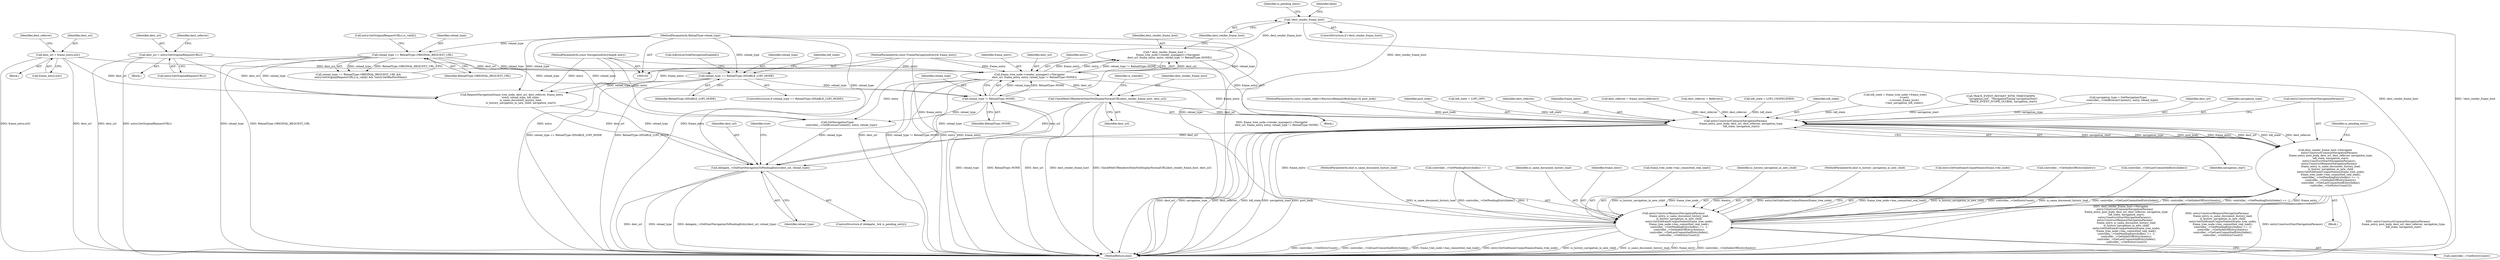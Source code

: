 digraph "0_Chrome_e4ebe078840e65d673722e94f8251b334030b5e8@pointer" {
"1000272" [label="(Call,CheckWebUIRendererDoesNotDisplayNormalURL(dest_render_frame_host, dest_url))"];
"1000262" [label="(Call,!dest_render_frame_host)"];
"1000252" [label="(Call,* dest_render_frame_host =\n        frame_tree_node->render_manager()->Navigate(\n            dest_url, frame_entry, entry, reload_type != ReloadType::NONE))"];
"1000254" [label="(Call,frame_tree_node->render_manager()->Navigate(\n            dest_url, frame_entry, entry, reload_type != ReloadType::NONE))"];
"1000116" [label="(Call,dest_url = frame_entry.url())"];
"1000133" [label="(Call,dest_url = entry.GetOriginalRequestURL())"];
"1000104" [label="(MethodParameterIn,const FrameNavigationEntry& frame_entry)"];
"1000105" [label="(MethodParameterIn,const NavigationEntryImpl& entry)"];
"1000258" [label="(Call,reload_type != ReloadType::NONE)"];
"1000125" [label="(Call,reload_type == ReloadType::ORIGINAL_REQUEST_URL)"];
"1000106" [label="(MethodParameterIn,ReloadType reload_type)"];
"1000213" [label="(Call,reload_type == ReloadType::DISABLE_LOFI_MODE)"];
"1000322" [label="(Call,entry.ConstructCommonNavigationParams(\n              frame_entry, post_body, dest_url, dest_referrer, navigation_type,\n              lofi_state, navigation_start))"];
"1000321" [label="(Call,dest_render_frame_host->Navigate(\n          entry.ConstructCommonNavigationParams(\n              frame_entry, post_body, dest_url, dest_referrer, navigation_type,\n              lofi_state, navigation_start),\n          entry.ConstructStartNavigationParams(),\n          entry.ConstructRequestNavigationParams(\n              frame_entry, is_same_document_history_load,\n              is_history_navigation_in_new_child,\n              entry.GetSubframeUniqueNames(frame_tree_node),\n              frame_tree_node->has_committed_real_load(),\n              controller_->GetPendingEntryIndex() == -1,\n              controller_->GetIndexOfEntry(&entry),\n              controller_->GetLastCommittedEntryIndex(),\n              controller_->GetEntryCount())))"];
"1000331" [label="(Call,entry.ConstructRequestNavigationParams(\n              frame_entry, is_same_document_history_load,\n              is_history_navigation_in_new_child,\n              entry.GetSubframeUniqueNames(frame_tree_node),\n              frame_tree_node->has_committed_real_load(),\n              controller_->GetPendingEntryIndex() == -1,\n              controller_->GetIndexOfEntry(&entry),\n              controller_->GetLastCommittedEntryIndex(),\n              controller_->GetEntryCount()))"];
"1000368" [label="(Call,delegate_->DidStartNavigationToPendingEntry(dest_url, reload_type))"];
"1000217" [label="(Call,lofi_state = LOFI_OFF)"];
"1000111" [label="(Block,)"];
"1000132" [label="(Block,)"];
"1000329" [label="(Identifier,navigation_start)"];
"1000107" [label="(MethodParameterIn,bool is_same_document_history_load)"];
"1000370" [label="(Identifier,reload_type)"];
"1000118" [label="(Call,frame_entry.url())"];
"1000127" [label="(Identifier,ReloadType::ORIGINAL_REQUEST_URL)"];
"1000226" [label="(Call,RequestNavigation(frame_tree_node, dest_url, dest_referrer, frame_entry,\n                      entry, reload_type, lofi_state,\n                      is_same_document_history_load,\n                      is_history_navigation_in_new_child, navigation_start))"];
"1000326" [label="(Identifier,dest_referrer)"];
"1000323" [label="(Identifier,frame_entry)"];
"1000330" [label="(Call,entry.ConstructStartNavigationParams())"];
"1000121" [label="(Identifier,dest_referrer)"];
"1000373" [label="(MethodReturn,bool)"];
"1000124" [label="(Call,reload_type == ReloadType::ORIGINAL_REQUEST_URL &&\n      entry.GetOriginalRequestURL().is_valid() && !entry.GetHasPostData())"];
"1000133" [label="(Call,dest_url = entry.GetOriginalRequestURL())"];
"1000129" [label="(Call,entry.GetOriginalRequestURL().is_valid())"];
"1000274" [label="(Identifier,dest_url)"];
"1000135" [label="(Call,entry.GetOriginalRequestURL())"];
"1000126" [label="(Identifier,reload_type)"];
"1000120" [label="(Call,dest_referrer = frame_entry.referrer())"];
"1000261" [label="(ControlStructure,if (!dest_render_frame_host))"];
"1000277" [label="(Identifier,is_transfer)"];
"1000338" [label="(Call,controller_->GetPendingEntryIndex() == -1)"];
"1000369" [label="(Identifier,dest_url)"];
"1000213" [label="(Call,reload_type == ReloadType::DISABLE_LOFI_MODE)"];
"1000333" [label="(Identifier,is_same_document_history_load)"];
"1000136" [label="(Call,dest_referrer = Referrer())"];
"1000260" [label="(Identifier,ReloadType::NONE)"];
"1000332" [label="(Identifier,frame_entry)"];
"1000201" [label="(Call,lofi_state = LOFI_UNSPECIFIED)"];
"1000331" [label="(Call,entry.ConstructRequestNavigationParams(\n              frame_entry, is_same_document_history_load,\n              is_history_navigation_in_new_child,\n              entry.GetSubframeUniqueNames(frame_tree_node),\n              frame_tree_node->has_committed_real_load(),\n              controller_->GetPendingEntryIndex() == -1,\n              controller_->GetIndexOfEntry(&entry),\n              controller_->GetLastCommittedEntryIndex(),\n              controller_->GetEntryCount()))"];
"1000214" [label="(Identifier,reload_type)"];
"1000256" [label="(Identifier,frame_entry)"];
"1000258" [label="(Call,reload_type != ReloadType::NONE)"];
"1000259" [label="(Identifier,reload_type)"];
"1000125" [label="(Call,reload_type == ReloadType::ORIGINAL_REQUEST_URL)"];
"1000328" [label="(Identifier,lofi_state)"];
"1000273" [label="(Identifier,dest_render_frame_host)"];
"1000337" [label="(Call,frame_tree_node->has_committed_real_load())"];
"1000254" [label="(Call,frame_tree_node->render_manager()->Navigate(\n            dest_url, frame_entry, entry, reload_type != ReloadType::NONE))"];
"1000106" [label="(MethodParameterIn,ReloadType reload_type)"];
"1000215" [label="(Identifier,ReloadType::DISABLE_LOFI_MODE)"];
"1000255" [label="(Identifier,dest_url)"];
"1000218" [label="(Identifier,lofi_state)"];
"1000212" [label="(ControlStructure,if (reload_type == ReloadType::DISABLE_LOFI_MODE))"];
"1000250" [label="(Block,)"];
"1000310" [label="(Block,)"];
"1000321" [label="(Call,dest_render_frame_host->Navigate(\n          entry.ConstructCommonNavigationParams(\n              frame_entry, post_body, dest_url, dest_referrer, navigation_type,\n              lofi_state, navigation_start),\n          entry.ConstructStartNavigationParams(),\n          entry.ConstructRequestNavigationParams(\n              frame_entry, is_same_document_history_load,\n              is_history_navigation_in_new_child,\n              entry.GetSubframeUniqueNames(frame_tree_node),\n              frame_tree_node->has_committed_real_load(),\n              controller_->GetPendingEntryIndex() == -1,\n              controller_->GetIndexOfEntry(&entry),\n              controller_->GetLastCommittedEntryIndex(),\n              controller_->GetEntryCount())))"];
"1000208" [label="(Call,lofi_state = frame_tree_node->frame_tree()\n                     ->root()\n                     ->current_frame_host()\n                     ->last_navigation_lofi_state())"];
"1000104" [label="(MethodParameterIn,const FrameNavigationEntry& frame_entry)"];
"1000322" [label="(Call,entry.ConstructCommonNavigationParams(\n              frame_entry, post_body, dest_url, dest_referrer, navigation_type,\n              lofi_state, navigation_start))"];
"1000195" [label="(Call,TRACE_EVENT_INSTANT_WITH_TIMESTAMP0(\n      \"navigation,rail\", \"NavigationTiming navigationStart\",\n      TRACE_EVENT_SCOPE_GLOBAL, navigation_start))"];
"1000348" [label="(Identifier,is_pending_entry)"];
"1000334" [label="(Identifier,is_history_navigation_in_new_child)"];
"1000253" [label="(Identifier,dest_render_frame_host)"];
"1000137" [label="(Identifier,dest_referrer)"];
"1000105" [label="(MethodParameterIn,const NavigationEntryImpl& entry)"];
"1000317" [label="(Call,GetNavigationType(\n          controller_->GetBrowserContext(), entry, reload_type))"];
"1000108" [label="(MethodParameterIn,bool is_history_navigation_in_new_child)"];
"1000335" [label="(Call,entry.GetSubframeUniqueNames(frame_tree_node))"];
"1000117" [label="(Identifier,dest_url)"];
"1000364" [label="(ControlStructure,if (delegate_ && is_pending_entry))"];
"1000221" [label="(Call,IsBrowserSideNavigationEnabled())"];
"1000315" [label="(Call,navigation_type = GetNavigationType(\n          controller_->GetBrowserContext(), entry, reload_type))"];
"1000262" [label="(Call,!dest_render_frame_host)"];
"1000325" [label="(Identifier,dest_url)"];
"1000327" [label="(Identifier,navigation_type)"];
"1000257" [label="(Identifier,entry)"];
"1000134" [label="(Identifier,dest_url)"];
"1000342" [label="(Call,controller_->GetIndexOfEntry(&entry))"];
"1000267" [label="(Identifier,is_pending_entry)"];
"1000110" [label="(MethodParameterIn,const scoped_refptr<ResourceRequestBodyImpl>& post_body)"];
"1000345" [label="(Call,controller_->GetLastCommittedEntryIndex())"];
"1000368" [label="(Call,delegate_->DidStartNavigationToPendingEntry(dest_url, reload_type))"];
"1000252" [label="(Call,* dest_render_frame_host =\n        frame_tree_node->render_manager()->Navigate(\n            dest_url, frame_entry, entry, reload_type != ReloadType::NONE))"];
"1000346" [label="(Call,controller_->GetEntryCount())"];
"1000372" [label="(Identifier,true)"];
"1000265" [label="(Identifier,false)"];
"1000324" [label="(Identifier,post_body)"];
"1000116" [label="(Call,dest_url = frame_entry.url())"];
"1000263" [label="(Identifier,dest_render_frame_host)"];
"1000272" [label="(Call,CheckWebUIRendererDoesNotDisplayNormalURL(dest_render_frame_host, dest_url))"];
"1000272" -> "1000250"  [label="AST: "];
"1000272" -> "1000274"  [label="CFG: "];
"1000273" -> "1000272"  [label="AST: "];
"1000274" -> "1000272"  [label="AST: "];
"1000277" -> "1000272"  [label="CFG: "];
"1000272" -> "1000373"  [label="DDG: dest_url"];
"1000272" -> "1000373"  [label="DDG: dest_render_frame_host"];
"1000272" -> "1000373"  [label="DDG: CheckWebUIRendererDoesNotDisplayNormalURL(dest_render_frame_host, dest_url)"];
"1000262" -> "1000272"  [label="DDG: dest_render_frame_host"];
"1000254" -> "1000272"  [label="DDG: dest_url"];
"1000272" -> "1000322"  [label="DDG: dest_url"];
"1000272" -> "1000368"  [label="DDG: dest_url"];
"1000262" -> "1000261"  [label="AST: "];
"1000262" -> "1000263"  [label="CFG: "];
"1000263" -> "1000262"  [label="AST: "];
"1000265" -> "1000262"  [label="CFG: "];
"1000267" -> "1000262"  [label="CFG: "];
"1000262" -> "1000373"  [label="DDG: dest_render_frame_host"];
"1000262" -> "1000373"  [label="DDG: !dest_render_frame_host"];
"1000252" -> "1000262"  [label="DDG: dest_render_frame_host"];
"1000252" -> "1000250"  [label="AST: "];
"1000252" -> "1000254"  [label="CFG: "];
"1000253" -> "1000252"  [label="AST: "];
"1000254" -> "1000252"  [label="AST: "];
"1000263" -> "1000252"  [label="CFG: "];
"1000252" -> "1000373"  [label="DDG: frame_tree_node->render_manager()->Navigate(\n            dest_url, frame_entry, entry, reload_type != ReloadType::NONE)"];
"1000254" -> "1000252"  [label="DDG: dest_url"];
"1000254" -> "1000252"  [label="DDG: frame_entry"];
"1000254" -> "1000252"  [label="DDG: entry"];
"1000254" -> "1000252"  [label="DDG: reload_type != ReloadType::NONE"];
"1000254" -> "1000258"  [label="CFG: "];
"1000255" -> "1000254"  [label="AST: "];
"1000256" -> "1000254"  [label="AST: "];
"1000257" -> "1000254"  [label="AST: "];
"1000258" -> "1000254"  [label="AST: "];
"1000254" -> "1000373"  [label="DDG: dest_url"];
"1000254" -> "1000373"  [label="DDG: reload_type != ReloadType::NONE"];
"1000254" -> "1000373"  [label="DDG: entry"];
"1000254" -> "1000373"  [label="DDG: frame_entry"];
"1000116" -> "1000254"  [label="DDG: dest_url"];
"1000133" -> "1000254"  [label="DDG: dest_url"];
"1000104" -> "1000254"  [label="DDG: frame_entry"];
"1000105" -> "1000254"  [label="DDG: entry"];
"1000258" -> "1000254"  [label="DDG: reload_type"];
"1000258" -> "1000254"  [label="DDG: ReloadType::NONE"];
"1000254" -> "1000317"  [label="DDG: entry"];
"1000254" -> "1000322"  [label="DDG: frame_entry"];
"1000116" -> "1000111"  [label="AST: "];
"1000116" -> "1000118"  [label="CFG: "];
"1000117" -> "1000116"  [label="AST: "];
"1000118" -> "1000116"  [label="AST: "];
"1000121" -> "1000116"  [label="CFG: "];
"1000116" -> "1000373"  [label="DDG: dest_url"];
"1000116" -> "1000373"  [label="DDG: frame_entry.url()"];
"1000116" -> "1000226"  [label="DDG: dest_url"];
"1000133" -> "1000132"  [label="AST: "];
"1000133" -> "1000135"  [label="CFG: "];
"1000134" -> "1000133"  [label="AST: "];
"1000135" -> "1000133"  [label="AST: "];
"1000137" -> "1000133"  [label="CFG: "];
"1000133" -> "1000373"  [label="DDG: dest_url"];
"1000133" -> "1000373"  [label="DDG: entry.GetOriginalRequestURL()"];
"1000133" -> "1000226"  [label="DDG: dest_url"];
"1000104" -> "1000102"  [label="AST: "];
"1000104" -> "1000373"  [label="DDG: frame_entry"];
"1000104" -> "1000226"  [label="DDG: frame_entry"];
"1000104" -> "1000322"  [label="DDG: frame_entry"];
"1000104" -> "1000331"  [label="DDG: frame_entry"];
"1000105" -> "1000102"  [label="AST: "];
"1000105" -> "1000373"  [label="DDG: entry"];
"1000105" -> "1000226"  [label="DDG: entry"];
"1000105" -> "1000317"  [label="DDG: entry"];
"1000258" -> "1000260"  [label="CFG: "];
"1000259" -> "1000258"  [label="AST: "];
"1000260" -> "1000258"  [label="AST: "];
"1000258" -> "1000373"  [label="DDG: reload_type"];
"1000258" -> "1000373"  [label="DDG: ReloadType::NONE"];
"1000125" -> "1000258"  [label="DDG: reload_type"];
"1000213" -> "1000258"  [label="DDG: reload_type"];
"1000106" -> "1000258"  [label="DDG: reload_type"];
"1000258" -> "1000317"  [label="DDG: reload_type"];
"1000258" -> "1000368"  [label="DDG: reload_type"];
"1000125" -> "1000124"  [label="AST: "];
"1000125" -> "1000127"  [label="CFG: "];
"1000126" -> "1000125"  [label="AST: "];
"1000127" -> "1000125"  [label="AST: "];
"1000129" -> "1000125"  [label="CFG: "];
"1000124" -> "1000125"  [label="CFG: "];
"1000125" -> "1000373"  [label="DDG: reload_type"];
"1000125" -> "1000373"  [label="DDG: ReloadType::ORIGINAL_REQUEST_URL"];
"1000125" -> "1000124"  [label="DDG: reload_type"];
"1000125" -> "1000124"  [label="DDG: ReloadType::ORIGINAL_REQUEST_URL"];
"1000106" -> "1000125"  [label="DDG: reload_type"];
"1000125" -> "1000213"  [label="DDG: reload_type"];
"1000125" -> "1000226"  [label="DDG: reload_type"];
"1000106" -> "1000102"  [label="AST: "];
"1000106" -> "1000373"  [label="DDG: reload_type"];
"1000106" -> "1000213"  [label="DDG: reload_type"];
"1000106" -> "1000226"  [label="DDG: reload_type"];
"1000106" -> "1000317"  [label="DDG: reload_type"];
"1000106" -> "1000368"  [label="DDG: reload_type"];
"1000213" -> "1000212"  [label="AST: "];
"1000213" -> "1000215"  [label="CFG: "];
"1000214" -> "1000213"  [label="AST: "];
"1000215" -> "1000213"  [label="AST: "];
"1000218" -> "1000213"  [label="CFG: "];
"1000221" -> "1000213"  [label="CFG: "];
"1000213" -> "1000373"  [label="DDG: reload_type == ReloadType::DISABLE_LOFI_MODE"];
"1000213" -> "1000373"  [label="DDG: ReloadType::DISABLE_LOFI_MODE"];
"1000213" -> "1000226"  [label="DDG: reload_type"];
"1000322" -> "1000321"  [label="AST: "];
"1000322" -> "1000329"  [label="CFG: "];
"1000323" -> "1000322"  [label="AST: "];
"1000324" -> "1000322"  [label="AST: "];
"1000325" -> "1000322"  [label="AST: "];
"1000326" -> "1000322"  [label="AST: "];
"1000327" -> "1000322"  [label="AST: "];
"1000328" -> "1000322"  [label="AST: "];
"1000329" -> "1000322"  [label="AST: "];
"1000330" -> "1000322"  [label="CFG: "];
"1000322" -> "1000373"  [label="DDG: dest_referrer"];
"1000322" -> "1000373"  [label="DDG: lofi_state"];
"1000322" -> "1000373"  [label="DDG: navigation_start"];
"1000322" -> "1000373"  [label="DDG: post_body"];
"1000322" -> "1000373"  [label="DDG: dest_url"];
"1000322" -> "1000373"  [label="DDG: navigation_type"];
"1000322" -> "1000321"  [label="DDG: navigation_start"];
"1000322" -> "1000321"  [label="DDG: navigation_type"];
"1000322" -> "1000321"  [label="DDG: post_body"];
"1000322" -> "1000321"  [label="DDG: frame_entry"];
"1000322" -> "1000321"  [label="DDG: dest_url"];
"1000322" -> "1000321"  [label="DDG: lofi_state"];
"1000322" -> "1000321"  [label="DDG: dest_referrer"];
"1000110" -> "1000322"  [label="DDG: post_body"];
"1000120" -> "1000322"  [label="DDG: dest_referrer"];
"1000136" -> "1000322"  [label="DDG: dest_referrer"];
"1000315" -> "1000322"  [label="DDG: navigation_type"];
"1000208" -> "1000322"  [label="DDG: lofi_state"];
"1000217" -> "1000322"  [label="DDG: lofi_state"];
"1000201" -> "1000322"  [label="DDG: lofi_state"];
"1000195" -> "1000322"  [label="DDG: navigation_start"];
"1000322" -> "1000331"  [label="DDG: frame_entry"];
"1000322" -> "1000368"  [label="DDG: dest_url"];
"1000321" -> "1000310"  [label="AST: "];
"1000321" -> "1000331"  [label="CFG: "];
"1000330" -> "1000321"  [label="AST: "];
"1000331" -> "1000321"  [label="AST: "];
"1000348" -> "1000321"  [label="CFG: "];
"1000321" -> "1000373"  [label="DDG: entry.ConstructRequestNavigationParams(\n              frame_entry, is_same_document_history_load,\n              is_history_navigation_in_new_child,\n              entry.GetSubframeUniqueNames(frame_tree_node),\n              frame_tree_node->has_committed_real_load(),\n              controller_->GetPendingEntryIndex() == -1,\n              controller_->GetIndexOfEntry(&entry),\n              controller_->GetLastCommittedEntryIndex(),\n              controller_->GetEntryCount())"];
"1000321" -> "1000373"  [label="DDG: entry.ConstructStartNavigationParams()"];
"1000321" -> "1000373"  [label="DDG: entry.ConstructCommonNavigationParams(\n              frame_entry, post_body, dest_url, dest_referrer, navigation_type,\n              lofi_state, navigation_start)"];
"1000321" -> "1000373"  [label="DDG: dest_render_frame_host->Navigate(\n          entry.ConstructCommonNavigationParams(\n              frame_entry, post_body, dest_url, dest_referrer, navigation_type,\n              lofi_state, navigation_start),\n          entry.ConstructStartNavigationParams(),\n          entry.ConstructRequestNavigationParams(\n              frame_entry, is_same_document_history_load,\n              is_history_navigation_in_new_child,\n              entry.GetSubframeUniqueNames(frame_tree_node),\n              frame_tree_node->has_committed_real_load(),\n              controller_->GetPendingEntryIndex() == -1,\n              controller_->GetIndexOfEntry(&entry),\n              controller_->GetLastCommittedEntryIndex(),\n              controller_->GetEntryCount()))"];
"1000331" -> "1000321"  [label="DDG: frame_tree_node->has_committed_real_load()"];
"1000331" -> "1000321"  [label="DDG: is_history_navigation_in_new_child"];
"1000331" -> "1000321"  [label="DDG: controller_->GetEntryCount()"];
"1000331" -> "1000321"  [label="DDG: is_same_document_history_load"];
"1000331" -> "1000321"  [label="DDG: controller_->GetLastCommittedEntryIndex()"];
"1000331" -> "1000321"  [label="DDG: controller_->GetIndexOfEntry(&entry)"];
"1000331" -> "1000321"  [label="DDG: controller_->GetPendingEntryIndex() == -1"];
"1000331" -> "1000321"  [label="DDG: frame_entry"];
"1000331" -> "1000321"  [label="DDG: entry.GetSubframeUniqueNames(frame_tree_node)"];
"1000331" -> "1000346"  [label="CFG: "];
"1000332" -> "1000331"  [label="AST: "];
"1000333" -> "1000331"  [label="AST: "];
"1000334" -> "1000331"  [label="AST: "];
"1000335" -> "1000331"  [label="AST: "];
"1000337" -> "1000331"  [label="AST: "];
"1000338" -> "1000331"  [label="AST: "];
"1000342" -> "1000331"  [label="AST: "];
"1000345" -> "1000331"  [label="AST: "];
"1000346" -> "1000331"  [label="AST: "];
"1000331" -> "1000373"  [label="DDG: is_history_navigation_in_new_child"];
"1000331" -> "1000373"  [label="DDG: is_same_document_history_load"];
"1000331" -> "1000373"  [label="DDG: frame_entry"];
"1000331" -> "1000373"  [label="DDG: controller_->GetIndexOfEntry(&entry)"];
"1000331" -> "1000373"  [label="DDG: controller_->GetEntryCount()"];
"1000331" -> "1000373"  [label="DDG: controller_->GetLastCommittedEntryIndex()"];
"1000331" -> "1000373"  [label="DDG: frame_tree_node->has_committed_real_load()"];
"1000331" -> "1000373"  [label="DDG: entry.GetSubframeUniqueNames(frame_tree_node)"];
"1000107" -> "1000331"  [label="DDG: is_same_document_history_load"];
"1000108" -> "1000331"  [label="DDG: is_history_navigation_in_new_child"];
"1000335" -> "1000331"  [label="DDG: frame_tree_node"];
"1000338" -> "1000331"  [label="DDG: controller_->GetPendingEntryIndex()"];
"1000338" -> "1000331"  [label="DDG: -1"];
"1000342" -> "1000331"  [label="DDG: &entry"];
"1000368" -> "1000364"  [label="AST: "];
"1000368" -> "1000370"  [label="CFG: "];
"1000369" -> "1000368"  [label="AST: "];
"1000370" -> "1000368"  [label="AST: "];
"1000372" -> "1000368"  [label="CFG: "];
"1000368" -> "1000373"  [label="DDG: dest_url"];
"1000368" -> "1000373"  [label="DDG: reload_type"];
"1000368" -> "1000373"  [label="DDG: delegate_->DidStartNavigationToPendingEntry(dest_url, reload_type)"];
"1000226" -> "1000368"  [label="DDG: dest_url"];
"1000226" -> "1000368"  [label="DDG: reload_type"];
"1000317" -> "1000368"  [label="DDG: reload_type"];
}
